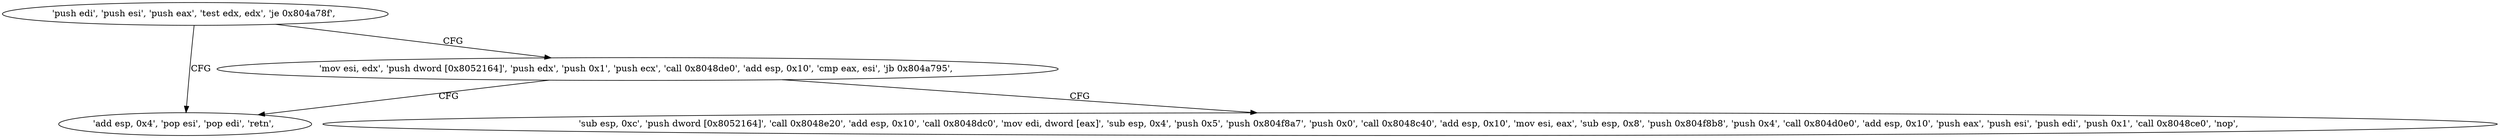 digraph "func" {
"134522736" [label = "'push edi', 'push esi', 'push eax', 'test edx, edx', 'je 0x804a78f', " ]
"134522767" [label = "'add esp, 0x4', 'pop esi', 'pop edi', 'retn', " ]
"134522743" [label = "'mov esi, edx', 'push dword [0x8052164]', 'push edx', 'push 0x1', 'push ecx', 'call 0x8048de0', 'add esp, 0x10', 'cmp eax, esi', 'jb 0x804a795', " ]
"134522773" [label = "'sub esp, 0xc', 'push dword [0x8052164]', 'call 0x8048e20', 'add esp, 0x10', 'call 0x8048dc0', 'mov edi, dword [eax]', 'sub esp, 0x4', 'push 0x5', 'push 0x804f8a7', 'push 0x0', 'call 0x8048c40', 'add esp, 0x10', 'mov esi, eax', 'sub esp, 0x8', 'push 0x804f8b8', 'push 0x4', 'call 0x804d0e0', 'add esp, 0x10', 'push eax', 'push esi', 'push edi', 'push 0x1', 'call 0x8048ce0', 'nop', " ]
"134522736" -> "134522767" [ label = "CFG" ]
"134522736" -> "134522743" [ label = "CFG" ]
"134522743" -> "134522773" [ label = "CFG" ]
"134522743" -> "134522767" [ label = "CFG" ]
}
